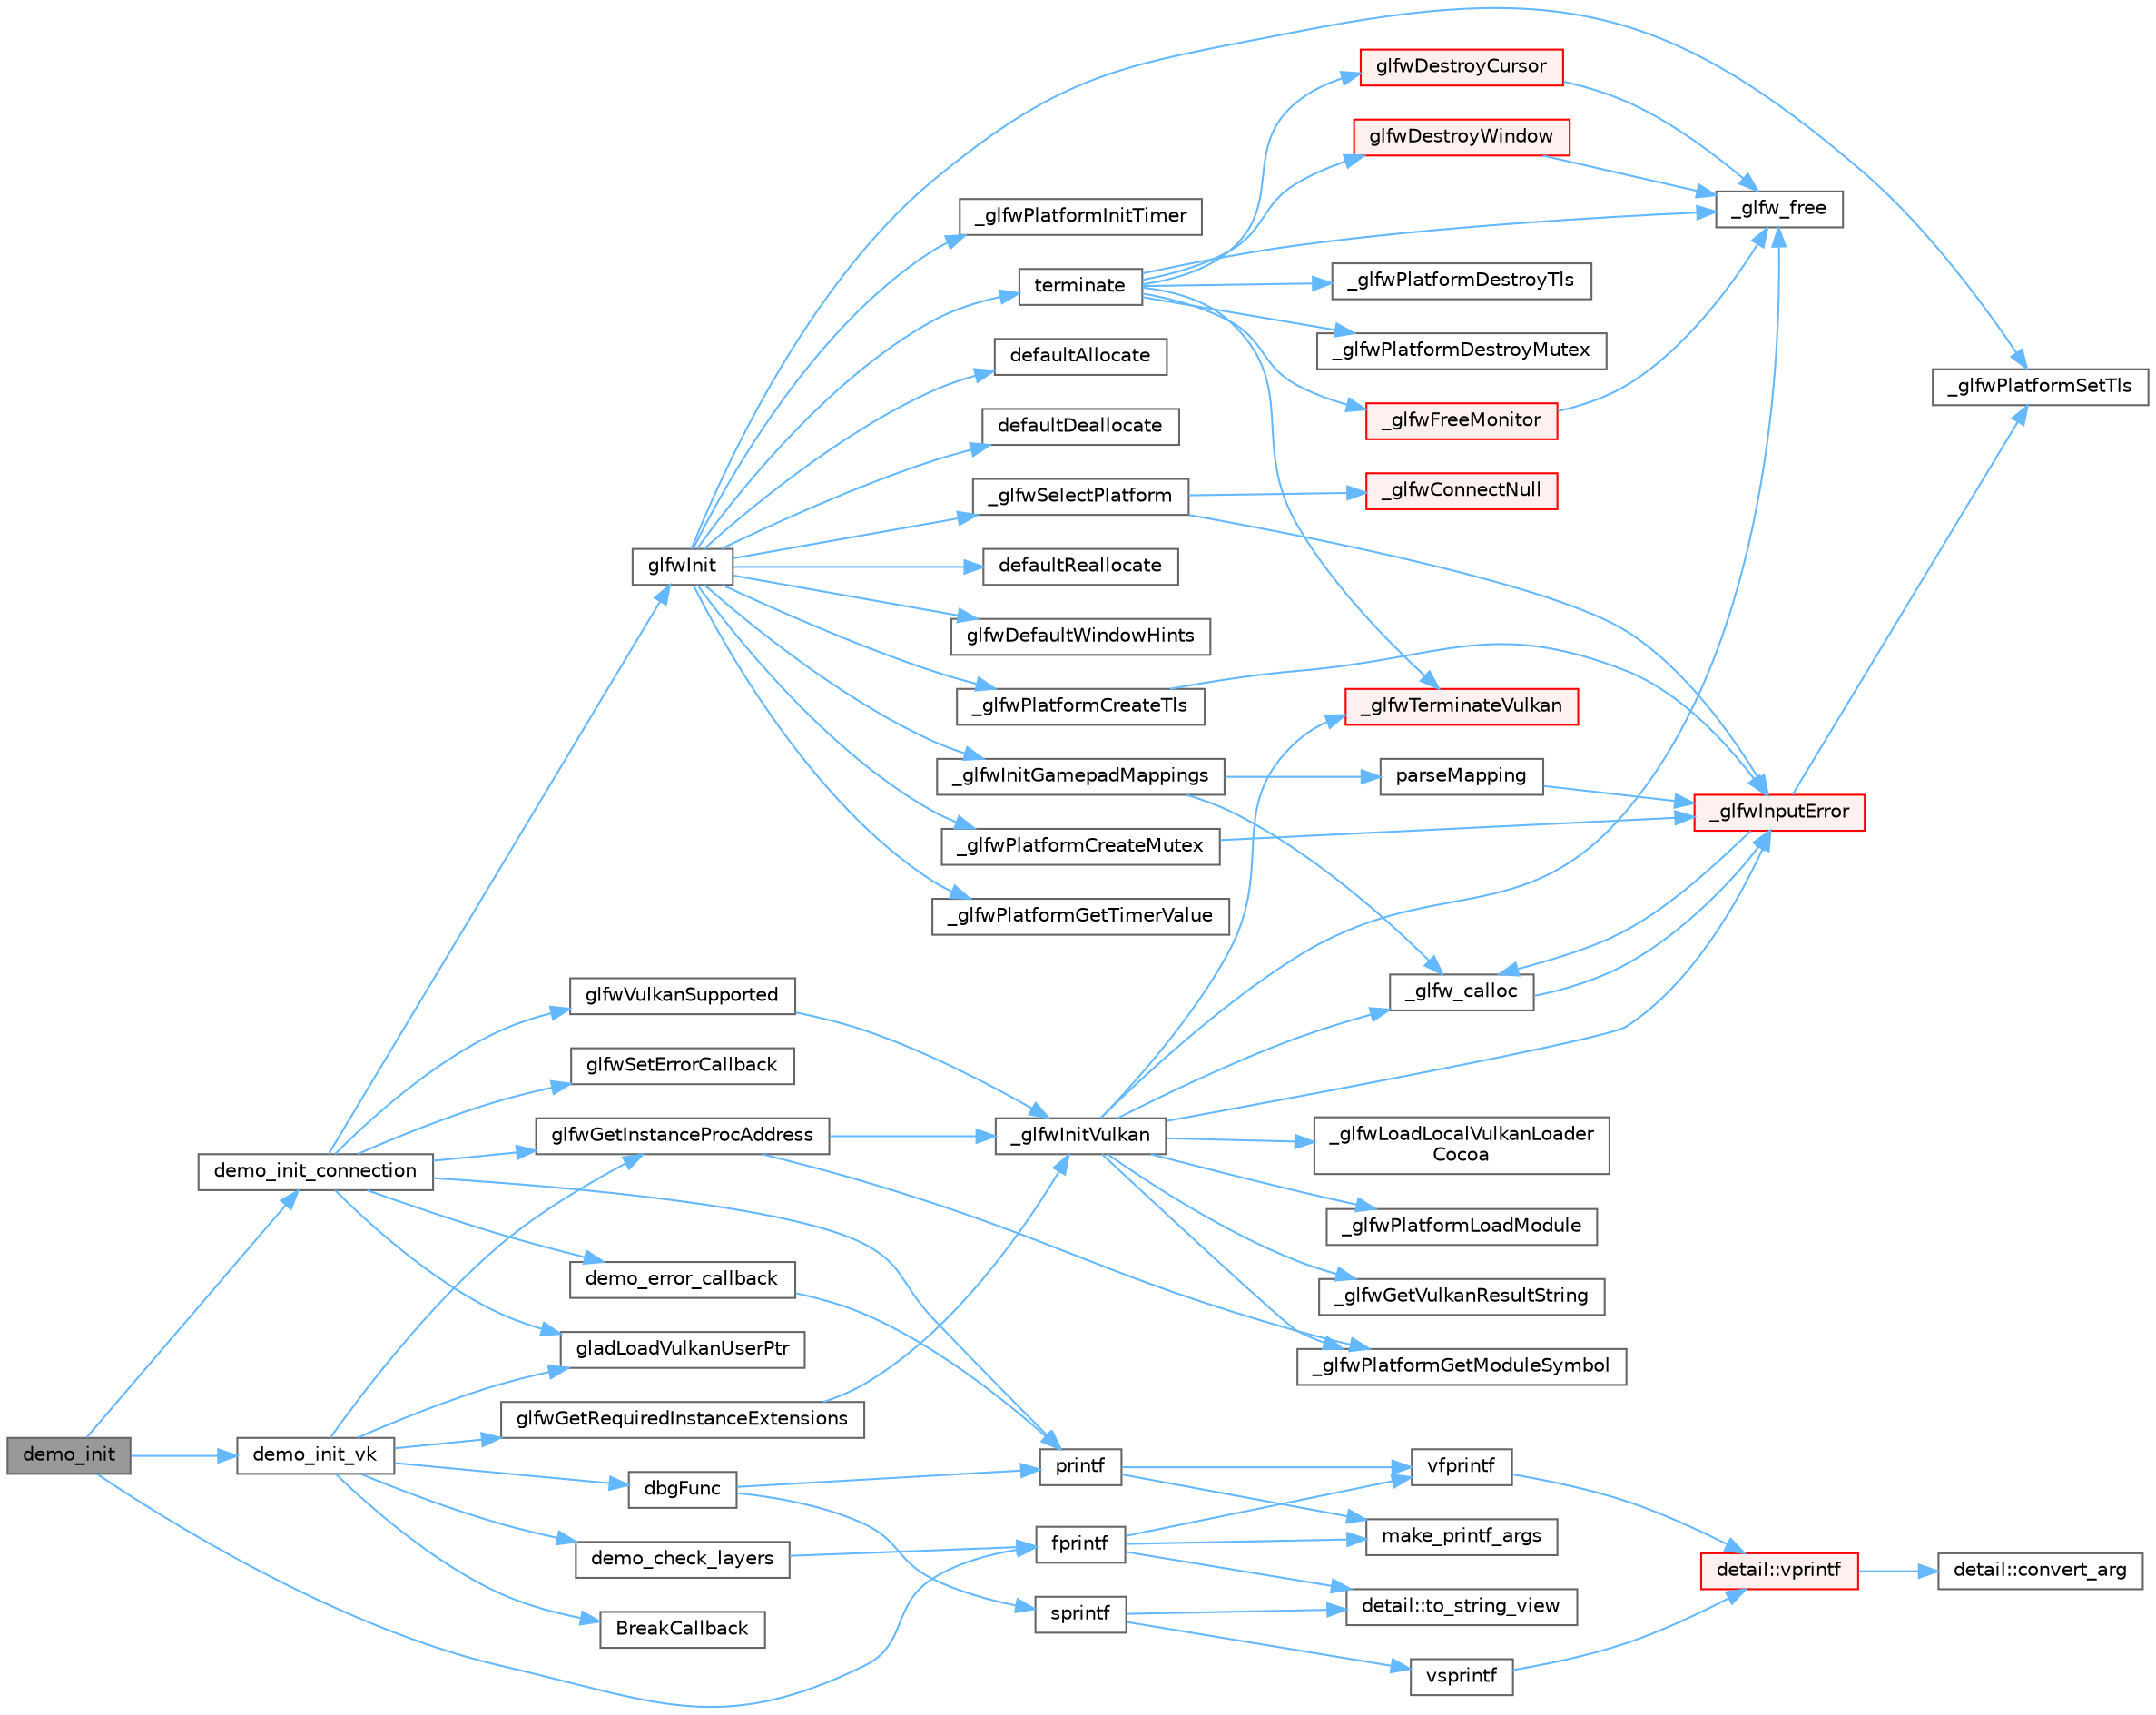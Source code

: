 digraph "demo_init"
{
 // LATEX_PDF_SIZE
  bgcolor="transparent";
  edge [fontname=Helvetica,fontsize=10,labelfontname=Helvetica,labelfontsize=10];
  node [fontname=Helvetica,fontsize=10,shape=box,height=0.2,width=0.4];
  rankdir="LR";
  Node1 [id="Node000001",label="demo_init",height=0.2,width=0.4,color="gray40", fillcolor="grey60", style="filled", fontcolor="black",tooltip=" "];
  Node1 -> Node2 [id="edge1_Node000001_Node000002",color="steelblue1",style="solid",tooltip=" "];
  Node2 [id="Node000002",label="demo_init_connection",height=0.2,width=0.4,color="grey40", fillcolor="white", style="filled",URL="$triangle-vulkan_8c.html#ad89af5ea893ea45fdcd5478c0eb8edde",tooltip=" "];
  Node2 -> Node3 [id="edge2_Node000002_Node000003",color="steelblue1",style="solid",tooltip=" "];
  Node3 [id="Node000003",label="demo_error_callback",height=0.2,width=0.4,color="grey40", fillcolor="white", style="filled",URL="$triangle-vulkan_8c.html#a7ac99d89c1312d264710fef9afbc7cb5",tooltip=" "];
  Node3 -> Node4 [id="edge3_Node000003_Node000004",color="steelblue1",style="solid",tooltip=" "];
  Node4 [id="Node000004",label="printf",height=0.2,width=0.4,color="grey40", fillcolor="white", style="filled",URL="$printf_8h.html#aee3ed3a831f25f07e7be3919fff2203a",tooltip=" "];
  Node4 -> Node5 [id="edge4_Node000004_Node000005",color="steelblue1",style="solid",tooltip=" "];
  Node5 [id="Node000005",label="make_printf_args",height=0.2,width=0.4,color="grey40", fillcolor="white", style="filled",URL="$printf_8h.html#a27dcc0efcda04388971dbea3c875f122",tooltip=" "];
  Node4 -> Node6 [id="edge5_Node000004_Node000006",color="steelblue1",style="solid",tooltip=" "];
  Node6 [id="Node000006",label="vfprintf",height=0.2,width=0.4,color="grey40", fillcolor="white", style="filled",URL="$printf_8h.html#abb30aad964fc771fb52cf3ad88649df2",tooltip=" "];
  Node6 -> Node7 [id="edge6_Node000006_Node000007",color="steelblue1",style="solid",tooltip=" "];
  Node7 [id="Node000007",label="detail::vprintf",height=0.2,width=0.4,color="red", fillcolor="#FFF0F0", style="filled",URL="$namespacedetail.html#a1c8c2218e4c822aa8f743fb9c573717f",tooltip=" "];
  Node7 -> Node8 [id="edge7_Node000007_Node000008",color="steelblue1",style="solid",tooltip=" "];
  Node8 [id="Node000008",label="detail::convert_arg",height=0.2,width=0.4,color="grey40", fillcolor="white", style="filled",URL="$namespacedetail.html#a03c11572c9a664266d6925f327dec7f3",tooltip=" "];
  Node2 -> Node36 [id="edge8_Node000002_Node000036",color="steelblue1",style="solid",tooltip=" "];
  Node36 [id="Node000036",label="gladLoadVulkanUserPtr",height=0.2,width=0.4,color="grey40", fillcolor="white", style="filled",URL="$vulkan_8h.html#a2176caf185525a359800c3824988bfb8",tooltip=" "];
  Node2 -> Node37 [id="edge9_Node000002_Node000037",color="steelblue1",style="solid",tooltip=" "];
  Node37 [id="Node000037",label="glfwGetInstanceProcAddress",height=0.2,width=0.4,color="grey40", fillcolor="white", style="filled",URL="$vulkan_8c.html#ab1fbd7c0ba5c40c91c6b85b897364039",tooltip=" "];
  Node37 -> Node38 [id="edge10_Node000037_Node000038",color="steelblue1",style="solid",tooltip=" "];
  Node38 [id="Node000038",label="_glfwInitVulkan",height=0.2,width=0.4,color="grey40", fillcolor="white", style="filled",URL="$vulkan_8c.html#a3e82e6d9f82e3052943978e803bccef5",tooltip=" "];
  Node38 -> Node39 [id="edge11_Node000038_Node000039",color="steelblue1",style="solid",tooltip=" "];
  Node39 [id="Node000039",label="_glfw_calloc",height=0.2,width=0.4,color="grey40", fillcolor="white", style="filled",URL="$glfw_2src_2init_8c.html#a88a6e01ef5c1245a6d2a5e62b02e5678",tooltip=" "];
  Node39 -> Node40 [id="edge12_Node000039_Node000040",color="steelblue1",style="solid",tooltip=" "];
  Node40 [id="Node000040",label="_glfwInputError",height=0.2,width=0.4,color="red", fillcolor="#FFF0F0", style="filled",URL="$glfw_2src_2init_8c.html#a3287b282ec57a4a89127ae51f49f10f5",tooltip=" "];
  Node40 -> Node39 [id="edge13_Node000040_Node000039",color="steelblue1",style="solid",tooltip=" "];
  Node40 -> Node43 [id="edge14_Node000040_Node000043",color="steelblue1",style="solid",tooltip=" "];
  Node43 [id="Node000043",label="_glfwPlatformSetTls",height=0.2,width=0.4,color="grey40", fillcolor="white", style="filled",URL="$posix__thread_8c.html#a302f48b6d4dba6b3579449d8a43cfae7",tooltip=" "];
  Node38 -> Node45 [id="edge15_Node000038_Node000045",color="steelblue1",style="solid",tooltip=" "];
  Node45 [id="Node000045",label="_glfw_free",height=0.2,width=0.4,color="grey40", fillcolor="white", style="filled",URL="$glfw_2src_2init_8c.html#abcf72962b101a8a5c539da1a278b0e9e",tooltip=" "];
  Node38 -> Node46 [id="edge16_Node000038_Node000046",color="steelblue1",style="solid",tooltip=" "];
  Node46 [id="Node000046",label="_glfwGetVulkanResultString",height=0.2,width=0.4,color="grey40", fillcolor="white", style="filled",URL="$vulkan_8c.html#ab14639f4be2f5aff158fe8a0b8e76bd1",tooltip=" "];
  Node38 -> Node40 [id="edge17_Node000038_Node000040",color="steelblue1",style="solid",tooltip=" "];
  Node38 -> Node47 [id="edge18_Node000038_Node000047",color="steelblue1",style="solid",tooltip=" "];
  Node47 [id="Node000047",label="_glfwLoadLocalVulkanLoader\lCocoa",height=0.2,width=0.4,color="grey40", fillcolor="white", style="filled",URL="$cocoa__platform_8h.html#aae27db5787ba23731142b93e075aee37",tooltip=" "];
  Node38 -> Node48 [id="edge19_Node000038_Node000048",color="steelblue1",style="solid",tooltip=" "];
  Node48 [id="Node000048",label="_glfwPlatformGetModuleSymbol",height=0.2,width=0.4,color="grey40", fillcolor="white", style="filled",URL="$posix__module_8c.html#a370840ea8f3f1016d07030f7a06bf36e",tooltip=" "];
  Node38 -> Node49 [id="edge20_Node000038_Node000049",color="steelblue1",style="solid",tooltip=" "];
  Node49 [id="Node000049",label="_glfwPlatformLoadModule",height=0.2,width=0.4,color="grey40", fillcolor="white", style="filled",URL="$posix__module_8c.html#a9bbfdfd02a8c3e4c4ce540bf277ebbb7",tooltip=" "];
  Node38 -> Node50 [id="edge21_Node000038_Node000050",color="steelblue1",style="solid",tooltip=" "];
  Node50 [id="Node000050",label="_glfwTerminateVulkan",height=0.2,width=0.4,color="red", fillcolor="#FFF0F0", style="filled",URL="$vulkan_8c.html#a7e9f009f4edffd3f2c938045981f13f1",tooltip=" "];
  Node37 -> Node48 [id="edge22_Node000037_Node000048",color="steelblue1",style="solid",tooltip=" "];
  Node2 -> Node52 [id="edge23_Node000002_Node000052",color="steelblue1",style="solid",tooltip=" "];
  Node52 [id="Node000052",label="glfwInit",height=0.2,width=0.4,color="grey40", fillcolor="white", style="filled",URL="$group__init.html#gab41771f0215a2e0afb4cf1cf98082d40",tooltip="Initializes the GLFW library."];
  Node52 -> Node53 [id="edge24_Node000052_Node000053",color="steelblue1",style="solid",tooltip=" "];
  Node53 [id="Node000053",label="_glfwInitGamepadMappings",height=0.2,width=0.4,color="grey40", fillcolor="white", style="filled",URL="$input_8c.html#a1dab257a37caa6b39cfe9924c2487db6",tooltip=" "];
  Node53 -> Node39 [id="edge25_Node000053_Node000039",color="steelblue1",style="solid",tooltip=" "];
  Node53 -> Node54 [id="edge26_Node000053_Node000054",color="steelblue1",style="solid",tooltip=" "];
  Node54 [id="Node000054",label="parseMapping",height=0.2,width=0.4,color="grey40", fillcolor="white", style="filled",URL="$input_8c.html#af24737afe84f3598a6e893571413c2ad",tooltip=" "];
  Node54 -> Node40 [id="edge27_Node000054_Node000040",color="steelblue1",style="solid",tooltip=" "];
  Node52 -> Node55 [id="edge28_Node000052_Node000055",color="steelblue1",style="solid",tooltip=" "];
  Node55 [id="Node000055",label="_glfwPlatformCreateMutex",height=0.2,width=0.4,color="grey40", fillcolor="white", style="filled",URL="$posix__thread_8c.html#a6c5f30449fe62f561c9b01f839ec0438",tooltip=" "];
  Node55 -> Node40 [id="edge29_Node000055_Node000040",color="steelblue1",style="solid",tooltip=" "];
  Node52 -> Node56 [id="edge30_Node000052_Node000056",color="steelblue1",style="solid",tooltip=" "];
  Node56 [id="Node000056",label="_glfwPlatformCreateTls",height=0.2,width=0.4,color="grey40", fillcolor="white", style="filled",URL="$posix__thread_8c.html#afad94d57290ac85fbece14f93c41754f",tooltip=" "];
  Node56 -> Node40 [id="edge31_Node000056_Node000040",color="steelblue1",style="solid",tooltip=" "];
  Node52 -> Node57 [id="edge32_Node000052_Node000057",color="steelblue1",style="solid",tooltip=" "];
  Node57 [id="Node000057",label="_glfwPlatformGetTimerValue",height=0.2,width=0.4,color="grey40", fillcolor="white", style="filled",URL="$posix__time_8c.html#a5ee7e09b380d3afdd3c2738b726a2a6e",tooltip=" "];
  Node52 -> Node58 [id="edge33_Node000052_Node000058",color="steelblue1",style="solid",tooltip=" "];
  Node58 [id="Node000058",label="_glfwPlatformInitTimer",height=0.2,width=0.4,color="grey40", fillcolor="white", style="filled",URL="$posix__time_8c.html#a6029c1379e357d7b4e8836e1c1ad2fa2",tooltip=" "];
  Node52 -> Node43 [id="edge34_Node000052_Node000043",color="steelblue1",style="solid",tooltip=" "];
  Node52 -> Node59 [id="edge35_Node000052_Node000059",color="steelblue1",style="solid",tooltip=" "];
  Node59 [id="Node000059",label="_glfwSelectPlatform",height=0.2,width=0.4,color="grey40", fillcolor="white", style="filled",URL="$platform_8c.html#ac0e7d5f9c3735b1959f87e959b90ce53",tooltip=" "];
  Node59 -> Node60 [id="edge36_Node000059_Node000060",color="steelblue1",style="solid",tooltip=" "];
  Node60 [id="Node000060",label="_glfwConnectNull",height=0.2,width=0.4,color="red", fillcolor="#FFF0F0", style="filled",URL="$null__init_8c.html#ab1d5e6831b39be2c5c38a03e6c2d0b86",tooltip=" "];
  Node59 -> Node40 [id="edge37_Node000059_Node000040",color="steelblue1",style="solid",tooltip=" "];
  Node52 -> Node189 [id="edge38_Node000052_Node000189",color="steelblue1",style="solid",tooltip=" "];
  Node189 [id="Node000189",label="defaultAllocate",height=0.2,width=0.4,color="grey40", fillcolor="white", style="filled",URL="$glfw_2src_2init_8c.html#a84bc7140bca4ebe2e32016f87e1a3e19",tooltip=" "];
  Node52 -> Node190 [id="edge39_Node000052_Node000190",color="steelblue1",style="solid",tooltip=" "];
  Node190 [id="Node000190",label="defaultDeallocate",height=0.2,width=0.4,color="grey40", fillcolor="white", style="filled",URL="$glfw_2src_2init_8c.html#a81fde93f12ddf3ac12ffec825358ef9b",tooltip=" "];
  Node52 -> Node191 [id="edge40_Node000052_Node000191",color="steelblue1",style="solid",tooltip=" "];
  Node191 [id="Node000191",label="defaultReallocate",height=0.2,width=0.4,color="grey40", fillcolor="white", style="filled",URL="$glfw_2src_2init_8c.html#ad57bef403de5abe0338b4c1b8a7650fb",tooltip=" "];
  Node52 -> Node192 [id="edge41_Node000052_Node000192",color="steelblue1",style="solid",tooltip=" "];
  Node192 [id="Node000192",label="glfwDefaultWindowHints",height=0.2,width=0.4,color="grey40", fillcolor="white", style="filled",URL="$group__window.html#ga8050ddceed9dc6bd9d3aa35666195cd4",tooltip="Resets all window hints to their default values."];
  Node52 -> Node193 [id="edge42_Node000052_Node000193",color="steelblue1",style="solid",tooltip=" "];
  Node193 [id="Node000193",label="terminate",height=0.2,width=0.4,color="grey40", fillcolor="white", style="filled",URL="$glfw_2src_2init_8c.html#ae5a773506a43a9bc54bce503f234c209",tooltip=" "];
  Node193 -> Node45 [id="edge43_Node000193_Node000045",color="steelblue1",style="solid",tooltip=" "];
  Node193 -> Node144 [id="edge44_Node000193_Node000144",color="steelblue1",style="solid",tooltip=" "];
  Node144 [id="Node000144",label="_glfwFreeMonitor",height=0.2,width=0.4,color="red", fillcolor="#FFF0F0", style="filled",URL="$monitor_8c.html#a5555e8488ac56b446d0a28d3330666f6",tooltip=" "];
  Node144 -> Node45 [id="edge45_Node000144_Node000045",color="steelblue1",style="solid",tooltip=" "];
  Node193 -> Node194 [id="edge46_Node000193_Node000194",color="steelblue1",style="solid",tooltip=" "];
  Node194 [id="Node000194",label="_glfwPlatformDestroyMutex",height=0.2,width=0.4,color="grey40", fillcolor="white", style="filled",URL="$posix__thread_8c.html#a3731e795e959a80349337ee1e3887518",tooltip=" "];
  Node193 -> Node195 [id="edge47_Node000193_Node000195",color="steelblue1",style="solid",tooltip=" "];
  Node195 [id="Node000195",label="_glfwPlatformDestroyTls",height=0.2,width=0.4,color="grey40", fillcolor="white", style="filled",URL="$posix__thread_8c.html#a36bee5cb6dd711c2278a0db7f5b81979",tooltip=" "];
  Node193 -> Node50 [id="edge48_Node000193_Node000050",color="steelblue1",style="solid",tooltip=" "];
  Node193 -> Node196 [id="edge49_Node000193_Node000196",color="steelblue1",style="solid",tooltip=" "];
  Node196 [id="Node000196",label="glfwDestroyCursor",height=0.2,width=0.4,color="red", fillcolor="#FFF0F0", style="filled",URL="$group__input.html#ga27556b7122117bc1bbb4bb3cc003ea43",tooltip="Destroys a cursor."];
  Node196 -> Node45 [id="edge50_Node000196_Node000045",color="steelblue1",style="solid",tooltip=" "];
  Node193 -> Node198 [id="edge51_Node000193_Node000198",color="steelblue1",style="solid",tooltip=" "];
  Node198 [id="Node000198",label="glfwDestroyWindow",height=0.2,width=0.4,color="red", fillcolor="#FFF0F0", style="filled",URL="$group__window.html#ga806747476b7247d292be3711c323ea10",tooltip="Destroys the specified window and its context."];
  Node198 -> Node45 [id="edge52_Node000198_Node000045",color="steelblue1",style="solid",tooltip=" "];
  Node2 -> Node199 [id="edge53_Node000002_Node000199",color="steelblue1",style="solid",tooltip=" "];
  Node199 [id="Node000199",label="glfwSetErrorCallback",height=0.2,width=0.4,color="grey40", fillcolor="white", style="filled",URL="$group__init.html#ga746e2757d069eaea423349aca6ae097a",tooltip="Sets the error callback."];
  Node2 -> Node200 [id="edge54_Node000002_Node000200",color="steelblue1",style="solid",tooltip=" "];
  Node200 [id="Node000200",label="glfwVulkanSupported",height=0.2,width=0.4,color="grey40", fillcolor="white", style="filled",URL="$group__vulkan.html#ga72e7c3757d9ff2333181a5569bb7c403",tooltip="Returns whether the Vulkan loader and an ICD have been found."];
  Node200 -> Node38 [id="edge55_Node000200_Node000038",color="steelblue1",style="solid",tooltip=" "];
  Node2 -> Node4 [id="edge56_Node000002_Node000004",color="steelblue1",style="solid",tooltip=" "];
  Node1 -> Node201 [id="edge57_Node000001_Node000201",color="steelblue1",style="solid",tooltip=" "];
  Node201 [id="Node000201",label="demo_init_vk",height=0.2,width=0.4,color="grey40", fillcolor="white", style="filled",URL="$triangle-vulkan_8c.html#abdcd6d1f2fdbb957fd5c0337d86a286c",tooltip=" "];
  Node201 -> Node202 [id="edge58_Node000201_Node000202",color="steelblue1",style="solid",tooltip=" "];
  Node202 [id="Node000202",label="BreakCallback",height=0.2,width=0.4,color="grey40", fillcolor="white", style="filled",URL="$triangle-vulkan_8c.html#aceb348ca75acc3d014a6b94ac3452e57",tooltip=" "];
  Node201 -> Node203 [id="edge59_Node000201_Node000203",color="steelblue1",style="solid",tooltip=" "];
  Node203 [id="Node000203",label="dbgFunc",height=0.2,width=0.4,color="grey40", fillcolor="white", style="filled",URL="$triangle-vulkan_8c.html#a4e3e0fcb987c805f9d82039a8af2485c",tooltip=" "];
  Node203 -> Node4 [id="edge60_Node000203_Node000004",color="steelblue1",style="solid",tooltip=" "];
  Node203 -> Node204 [id="edge61_Node000203_Node000204",color="steelblue1",style="solid",tooltip=" "];
  Node204 [id="Node000204",label="sprintf",height=0.2,width=0.4,color="grey40", fillcolor="white", style="filled",URL="$printf_8h.html#aa7d2e7e454d3fe606a71504a119dc894",tooltip=" "];
  Node204 -> Node205 [id="edge62_Node000204_Node000205",color="steelblue1",style="solid",tooltip=" "];
  Node205 [id="Node000205",label="detail::to_string_view",height=0.2,width=0.4,color="grey40", fillcolor="white", style="filled",URL="$namespacedetail.html#abeae79fa3e1eded2d8fbd56cc9f0960e",tooltip=" "];
  Node204 -> Node206 [id="edge63_Node000204_Node000206",color="steelblue1",style="solid",tooltip=" "];
  Node206 [id="Node000206",label="vsprintf",height=0.2,width=0.4,color="grey40", fillcolor="white", style="filled",URL="$printf_8h.html#a5e1075a6c1fce5050424f97a2fac648f",tooltip=" "];
  Node206 -> Node7 [id="edge64_Node000206_Node000007",color="steelblue1",style="solid",tooltip=" "];
  Node201 -> Node207 [id="edge65_Node000201_Node000207",color="steelblue1",style="solid",tooltip=" "];
  Node207 [id="Node000207",label="demo_check_layers",height=0.2,width=0.4,color="grey40", fillcolor="white", style="filled",URL="$triangle-vulkan_8c.html#a4fc675c127f32887d2c2fa96d76da356",tooltip=" "];
  Node207 -> Node208 [id="edge66_Node000207_Node000208",color="steelblue1",style="solid",tooltip=" "];
  Node208 [id="Node000208",label="fprintf",height=0.2,width=0.4,color="grey40", fillcolor="white", style="filled",URL="$printf_8h.html#a9f315126362cae9675de1642105e631e",tooltip=" "];
  Node208 -> Node5 [id="edge67_Node000208_Node000005",color="steelblue1",style="solid",tooltip=" "];
  Node208 -> Node205 [id="edge68_Node000208_Node000205",color="steelblue1",style="solid",tooltip=" "];
  Node208 -> Node6 [id="edge69_Node000208_Node000006",color="steelblue1",style="solid",tooltip=" "];
  Node201 -> Node36 [id="edge70_Node000201_Node000036",color="steelblue1",style="solid",tooltip=" "];
  Node201 -> Node37 [id="edge71_Node000201_Node000037",color="steelblue1",style="solid",tooltip=" "];
  Node201 -> Node209 [id="edge72_Node000201_Node000209",color="steelblue1",style="solid",tooltip=" "];
  Node209 [id="Node000209",label="glfwGetRequiredInstanceExtensions",height=0.2,width=0.4,color="grey40", fillcolor="white", style="filled",URL="$group__vulkan.html#gada152edc5bbbd0c2138728878632fd9c",tooltip="Returns the Vulkan instance extensions required by GLFW."];
  Node209 -> Node38 [id="edge73_Node000209_Node000038",color="steelblue1",style="solid",tooltip=" "];
  Node1 -> Node208 [id="edge74_Node000001_Node000208",color="steelblue1",style="solid",tooltip=" "];
}
